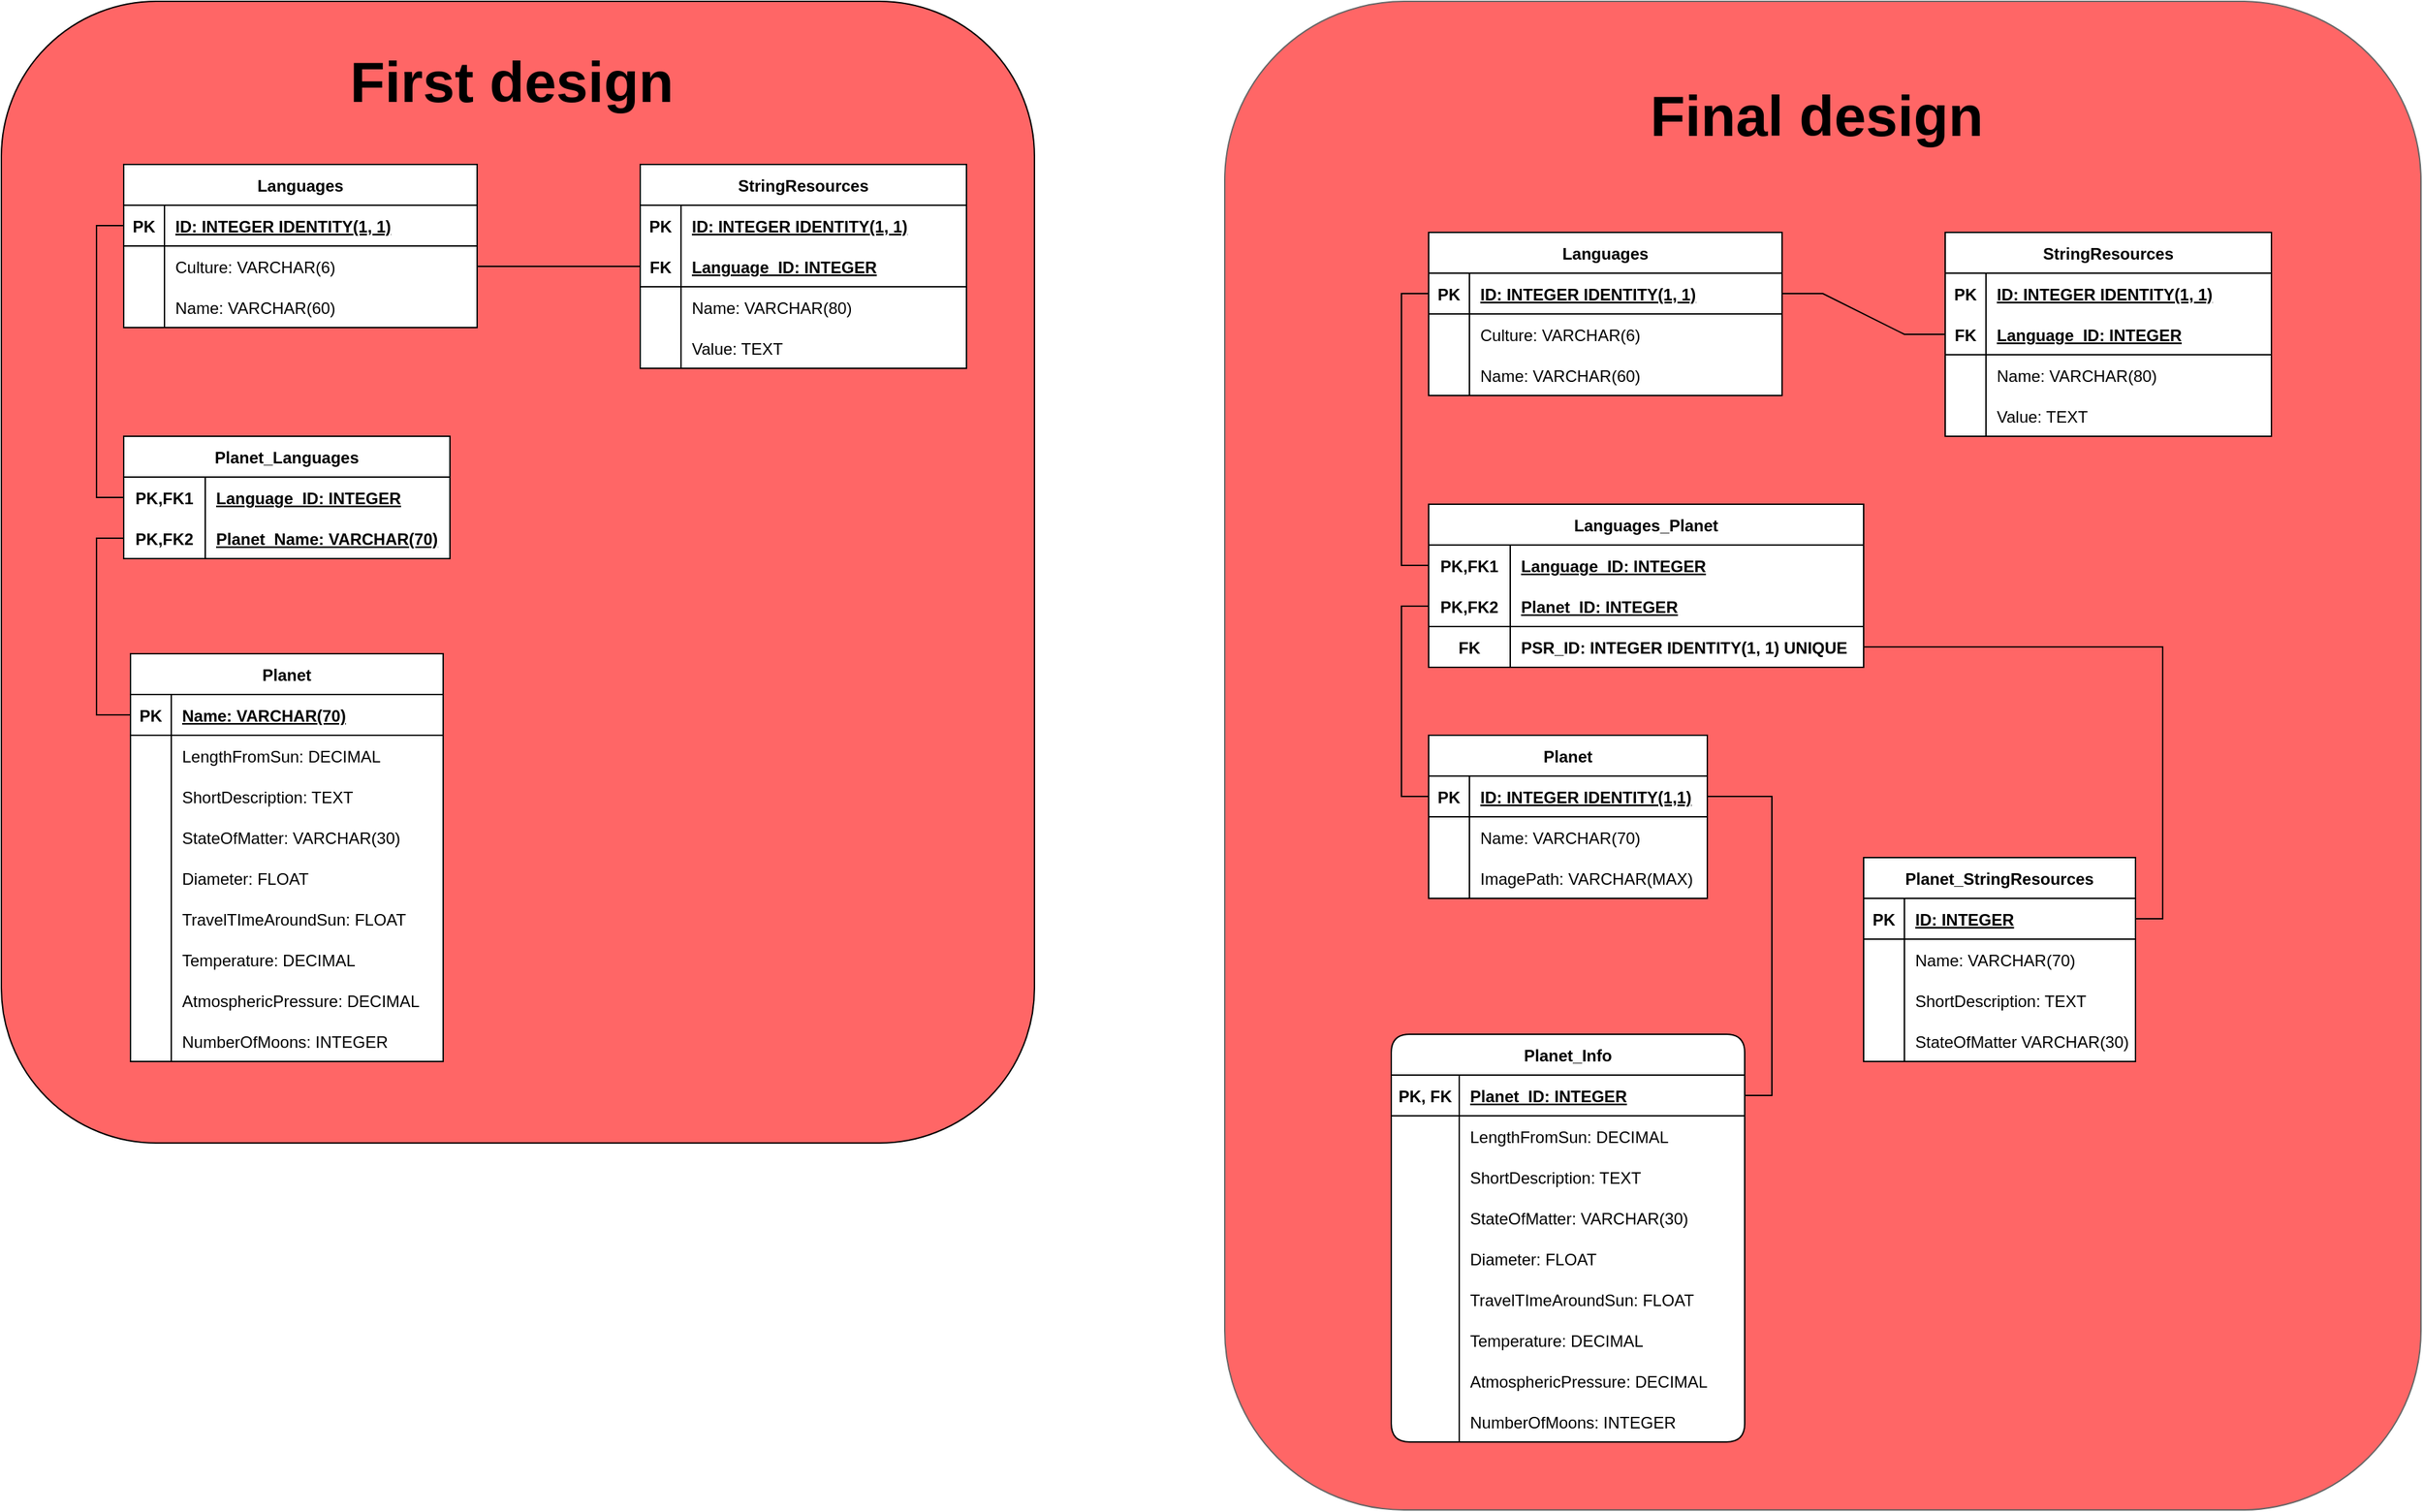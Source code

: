 <mxfile version="16.5.1" type="device"><diagram id="R2lEEEUBdFMjLlhIrx00" name="Page-1"><mxGraphModel dx="1728" dy="1067" grid="1" gridSize="10" guides="1" tooltips="1" connect="1" arrows="1" fold="1" page="1" pageScale="1" pageWidth="850" pageHeight="1100" math="0" shadow="0" extFonts="Permanent Marker^https://fonts.googleapis.com/css?family=Permanent+Marker"><root><mxCell id="0"/><mxCell id="1" parent="0"/><mxCell id="dlV7XBlrcT_JD5lGslv5-3" value="" style="rounded=1;whiteSpace=wrap;html=1;shadow=0;sketch=0;fontSize=42;fillColor=#FF6666;gradientColor=none;" vertex="1" parent="1"><mxGeometry x="170" y="40" width="760" height="840" as="geometry"/></mxCell><mxCell id="n7tSkeJdSd4Lqxj-kO0n-1" value="Languages" style="shape=table;startSize=30;container=1;collapsible=1;childLayout=tableLayout;fixedRows=1;rowLines=0;fontStyle=1;align=center;resizeLast=1;swimlaneFillColor=#FFFFFF;" parent="1" vertex="1"><mxGeometry x="260" y="160" width="260" height="120" as="geometry"/></mxCell><mxCell id="n7tSkeJdSd4Lqxj-kO0n-2" value="" style="shape=tableRow;horizontal=0;startSize=0;swimlaneHead=0;swimlaneBody=0;fillColor=none;collapsible=0;dropTarget=0;points=[[0,0.5],[1,0.5]];portConstraint=eastwest;top=0;left=0;right=0;bottom=1;" parent="n7tSkeJdSd4Lqxj-kO0n-1" vertex="1"><mxGeometry y="30" width="260" height="30" as="geometry"/></mxCell><mxCell id="n7tSkeJdSd4Lqxj-kO0n-3" value="PK" style="shape=partialRectangle;connectable=0;fillColor=none;top=0;left=0;bottom=0;right=0;fontStyle=1;overflow=hidden;" parent="n7tSkeJdSd4Lqxj-kO0n-2" vertex="1"><mxGeometry width="30" height="30" as="geometry"><mxRectangle width="30" height="30" as="alternateBounds"/></mxGeometry></mxCell><mxCell id="n7tSkeJdSd4Lqxj-kO0n-4" value="ID: INTEGER IDENTITY(1, 1)" style="shape=partialRectangle;connectable=0;fillColor=none;top=0;left=0;bottom=0;right=0;align=left;spacingLeft=6;fontStyle=5;overflow=hidden;" parent="n7tSkeJdSd4Lqxj-kO0n-2" vertex="1"><mxGeometry x="30" width="230" height="30" as="geometry"><mxRectangle width="230" height="30" as="alternateBounds"/></mxGeometry></mxCell><mxCell id="n7tSkeJdSd4Lqxj-kO0n-5" value="" style="shape=tableRow;horizontal=0;startSize=0;swimlaneHead=0;swimlaneBody=0;fillColor=none;collapsible=0;dropTarget=0;points=[[0,0.5],[1,0.5]];portConstraint=eastwest;top=0;left=0;right=0;bottom=0;" parent="n7tSkeJdSd4Lqxj-kO0n-1" vertex="1"><mxGeometry y="60" width="260" height="30" as="geometry"/></mxCell><mxCell id="n7tSkeJdSd4Lqxj-kO0n-6" value="" style="shape=partialRectangle;connectable=0;fillColor=none;top=0;left=0;bottom=0;right=0;editable=1;overflow=hidden;" parent="n7tSkeJdSd4Lqxj-kO0n-5" vertex="1"><mxGeometry width="30" height="30" as="geometry"><mxRectangle width="30" height="30" as="alternateBounds"/></mxGeometry></mxCell><mxCell id="n7tSkeJdSd4Lqxj-kO0n-7" value="Culture: VARCHAR(6)" style="shape=partialRectangle;connectable=0;fillColor=none;top=0;left=0;bottom=0;right=0;align=left;spacingLeft=6;overflow=hidden;" parent="n7tSkeJdSd4Lqxj-kO0n-5" vertex="1"><mxGeometry x="30" width="230" height="30" as="geometry"><mxRectangle width="230" height="30" as="alternateBounds"/></mxGeometry></mxCell><mxCell id="n7tSkeJdSd4Lqxj-kO0n-8" value="" style="shape=tableRow;horizontal=0;startSize=0;swimlaneHead=0;swimlaneBody=0;fillColor=none;collapsible=0;dropTarget=0;points=[[0,0.5],[1,0.5]];portConstraint=eastwest;top=0;left=0;right=0;bottom=0;" parent="n7tSkeJdSd4Lqxj-kO0n-1" vertex="1"><mxGeometry y="90" width="260" height="30" as="geometry"/></mxCell><mxCell id="n7tSkeJdSd4Lqxj-kO0n-9" value="" style="shape=partialRectangle;connectable=0;fillColor=none;top=0;left=0;bottom=0;right=0;editable=1;overflow=hidden;" parent="n7tSkeJdSd4Lqxj-kO0n-8" vertex="1"><mxGeometry width="30" height="30" as="geometry"><mxRectangle width="30" height="30" as="alternateBounds"/></mxGeometry></mxCell><mxCell id="n7tSkeJdSd4Lqxj-kO0n-10" value="Name: VARCHAR(60)" style="shape=partialRectangle;connectable=0;fillColor=none;top=0;left=0;bottom=0;right=0;align=left;spacingLeft=6;overflow=hidden;" parent="n7tSkeJdSd4Lqxj-kO0n-8" vertex="1"><mxGeometry x="30" width="230" height="30" as="geometry"><mxRectangle width="230" height="30" as="alternateBounds"/></mxGeometry></mxCell><mxCell id="n7tSkeJdSd4Lqxj-kO0n-27" value="StringResources" style="shape=table;startSize=30;container=1;collapsible=1;childLayout=tableLayout;fixedRows=1;rowLines=0;fontStyle=1;align=center;resizeLast=1;swimlaneFillColor=#FFFFFF;" parent="1" vertex="1"><mxGeometry x="640" y="160" width="240" height="150" as="geometry"/></mxCell><mxCell id="n7tSkeJdSd4Lqxj-kO0n-28" value="" style="shape=tableRow;horizontal=0;startSize=0;swimlaneHead=0;swimlaneBody=0;fillColor=none;collapsible=0;dropTarget=0;points=[[0,0.5],[1,0.5]];portConstraint=eastwest;top=0;left=0;right=0;bottom=0;" parent="n7tSkeJdSd4Lqxj-kO0n-27" vertex="1"><mxGeometry y="30" width="240" height="30" as="geometry"/></mxCell><mxCell id="n7tSkeJdSd4Lqxj-kO0n-29" value="PK" style="shape=partialRectangle;connectable=0;fillColor=none;top=0;left=0;bottom=0;right=0;fontStyle=1;overflow=hidden;" parent="n7tSkeJdSd4Lqxj-kO0n-28" vertex="1"><mxGeometry width="30" height="30" as="geometry"><mxRectangle width="30" height="30" as="alternateBounds"/></mxGeometry></mxCell><mxCell id="n7tSkeJdSd4Lqxj-kO0n-30" value="ID: INTEGER IDENTITY(1, 1)" style="shape=partialRectangle;connectable=0;fillColor=none;top=0;left=0;bottom=0;right=0;align=left;spacingLeft=6;fontStyle=5;overflow=hidden;" parent="n7tSkeJdSd4Lqxj-kO0n-28" vertex="1"><mxGeometry x="30" width="210" height="30" as="geometry"><mxRectangle width="210" height="30" as="alternateBounds"/></mxGeometry></mxCell><mxCell id="n7tSkeJdSd4Lqxj-kO0n-31" value="" style="shape=tableRow;horizontal=0;startSize=0;swimlaneHead=0;swimlaneBody=0;fillColor=none;collapsible=0;dropTarget=0;points=[[0,0.5],[1,0.5]];portConstraint=eastwest;top=0;left=0;right=0;bottom=1;" parent="n7tSkeJdSd4Lqxj-kO0n-27" vertex="1"><mxGeometry y="60" width="240" height="30" as="geometry"/></mxCell><mxCell id="n7tSkeJdSd4Lqxj-kO0n-32" value="FK" style="shape=partialRectangle;connectable=0;fillColor=none;top=0;left=0;bottom=0;right=0;fontStyle=1;overflow=hidden;" parent="n7tSkeJdSd4Lqxj-kO0n-31" vertex="1"><mxGeometry width="30" height="30" as="geometry"><mxRectangle width="30" height="30" as="alternateBounds"/></mxGeometry></mxCell><mxCell id="n7tSkeJdSd4Lqxj-kO0n-33" value="Language_ID: INTEGER" style="shape=partialRectangle;connectable=0;fillColor=none;top=0;left=0;bottom=0;right=0;align=left;spacingLeft=6;fontStyle=5;overflow=hidden;" parent="n7tSkeJdSd4Lqxj-kO0n-31" vertex="1"><mxGeometry x="30" width="210" height="30" as="geometry"><mxRectangle width="210" height="30" as="alternateBounds"/></mxGeometry></mxCell><mxCell id="n7tSkeJdSd4Lqxj-kO0n-34" value="" style="shape=tableRow;horizontal=0;startSize=0;swimlaneHead=0;swimlaneBody=0;fillColor=none;collapsible=0;dropTarget=0;points=[[0,0.5],[1,0.5]];portConstraint=eastwest;top=0;left=0;right=0;bottom=0;" parent="n7tSkeJdSd4Lqxj-kO0n-27" vertex="1"><mxGeometry y="90" width="240" height="30" as="geometry"/></mxCell><mxCell id="n7tSkeJdSd4Lqxj-kO0n-35" value="" style="shape=partialRectangle;connectable=0;fillColor=none;top=0;left=0;bottom=0;right=0;editable=1;overflow=hidden;" parent="n7tSkeJdSd4Lqxj-kO0n-34" vertex="1"><mxGeometry width="30" height="30" as="geometry"><mxRectangle width="30" height="30" as="alternateBounds"/></mxGeometry></mxCell><mxCell id="n7tSkeJdSd4Lqxj-kO0n-36" value="Name: VARCHAR(80)" style="shape=partialRectangle;connectable=0;fillColor=none;top=0;left=0;bottom=0;right=0;align=left;spacingLeft=6;overflow=hidden;" parent="n7tSkeJdSd4Lqxj-kO0n-34" vertex="1"><mxGeometry x="30" width="210" height="30" as="geometry"><mxRectangle width="210" height="30" as="alternateBounds"/></mxGeometry></mxCell><mxCell id="n7tSkeJdSd4Lqxj-kO0n-37" value="" style="shape=tableRow;horizontal=0;startSize=0;swimlaneHead=0;swimlaneBody=0;fillColor=none;collapsible=0;dropTarget=0;points=[[0,0.5],[1,0.5]];portConstraint=eastwest;top=0;left=0;right=0;bottom=0;" parent="n7tSkeJdSd4Lqxj-kO0n-27" vertex="1"><mxGeometry y="120" width="240" height="30" as="geometry"/></mxCell><mxCell id="n7tSkeJdSd4Lqxj-kO0n-38" value="" style="shape=partialRectangle;connectable=0;fillColor=none;top=0;left=0;bottom=0;right=0;editable=1;overflow=hidden;" parent="n7tSkeJdSd4Lqxj-kO0n-37" vertex="1"><mxGeometry width="30" height="30" as="geometry"><mxRectangle width="30" height="30" as="alternateBounds"/></mxGeometry></mxCell><mxCell id="n7tSkeJdSd4Lqxj-kO0n-39" value="Value: TEXT" style="shape=partialRectangle;connectable=0;fillColor=none;top=0;left=0;bottom=0;right=0;align=left;spacingLeft=6;overflow=hidden;" parent="n7tSkeJdSd4Lqxj-kO0n-37" vertex="1"><mxGeometry x="30" width="210" height="30" as="geometry"><mxRectangle width="210" height="30" as="alternateBounds"/></mxGeometry></mxCell><mxCell id="n7tSkeJdSd4Lqxj-kO0n-40" value="" style="edgeStyle=entityRelationEdgeStyle;fontSize=12;html=1;endArrow=none;rounded=0;entryX=0;entryY=0.5;entryDx=0;entryDy=0;exitX=1;exitY=0.5;exitDx=0;exitDy=0;endFill=0;" parent="1" source="n7tSkeJdSd4Lqxj-kO0n-5" target="n7tSkeJdSd4Lqxj-kO0n-31" edge="1"><mxGeometry width="100" height="100" relative="1" as="geometry"><mxPoint x="300" y="440" as="sourcePoint"/><mxPoint x="400" y="340" as="targetPoint"/></mxGeometry></mxCell><mxCell id="E_wpOLaBPW97wljj8hit-1" value="Planet" style="shape=table;startSize=30;container=1;collapsible=1;childLayout=tableLayout;fixedRows=1;rowLines=0;fontStyle=1;align=center;resizeLast=1;swimlaneFillColor=#FFFFFF;" parent="1" vertex="1"><mxGeometry x="265" y="520" width="230" height="300" as="geometry"/></mxCell><mxCell id="E_wpOLaBPW97wljj8hit-30" value="" style="shape=tableRow;horizontal=0;startSize=0;swimlaneHead=0;swimlaneBody=0;fillColor=none;collapsible=0;dropTarget=0;points=[[0,0.5],[1,0.5]];portConstraint=eastwest;top=0;left=0;right=0;bottom=1;" parent="E_wpOLaBPW97wljj8hit-1" vertex="1"><mxGeometry y="30" width="230" height="30" as="geometry"/></mxCell><mxCell id="E_wpOLaBPW97wljj8hit-31" value="PK" style="shape=partialRectangle;connectable=0;fillColor=none;top=0;left=0;bottom=0;right=0;fontStyle=1;overflow=hidden;" parent="E_wpOLaBPW97wljj8hit-30" vertex="1"><mxGeometry width="30" height="30" as="geometry"><mxRectangle width="30" height="30" as="alternateBounds"/></mxGeometry></mxCell><mxCell id="E_wpOLaBPW97wljj8hit-32" value="Name: VARCHAR(70)" style="shape=partialRectangle;connectable=0;fillColor=none;top=0;left=0;bottom=0;right=0;align=left;spacingLeft=6;fontStyle=5;overflow=hidden;" parent="E_wpOLaBPW97wljj8hit-30" vertex="1"><mxGeometry x="30" width="200" height="30" as="geometry"><mxRectangle width="200" height="30" as="alternateBounds"/></mxGeometry></mxCell><mxCell id="E_wpOLaBPW97wljj8hit-5" value="" style="shape=tableRow;horizontal=0;startSize=0;swimlaneHead=0;swimlaneBody=0;fillColor=none;collapsible=0;dropTarget=0;points=[[0,0.5],[1,0.5]];portConstraint=eastwest;top=0;left=0;right=0;bottom=0;" parent="E_wpOLaBPW97wljj8hit-1" vertex="1"><mxGeometry y="60" width="230" height="30" as="geometry"/></mxCell><mxCell id="E_wpOLaBPW97wljj8hit-6" value="" style="shape=partialRectangle;connectable=0;fillColor=none;top=0;left=0;bottom=0;right=0;editable=1;overflow=hidden;" parent="E_wpOLaBPW97wljj8hit-5" vertex="1"><mxGeometry width="30" height="30" as="geometry"><mxRectangle width="30" height="30" as="alternateBounds"/></mxGeometry></mxCell><mxCell id="E_wpOLaBPW97wljj8hit-7" value="LengthFromSun: DECIMAL" style="shape=partialRectangle;connectable=0;fillColor=none;top=0;left=0;bottom=0;right=0;align=left;spacingLeft=6;overflow=hidden;" parent="E_wpOLaBPW97wljj8hit-5" vertex="1"><mxGeometry x="30" width="200" height="30" as="geometry"><mxRectangle width="200" height="30" as="alternateBounds"/></mxGeometry></mxCell><mxCell id="E_wpOLaBPW97wljj8hit-8" value="" style="shape=tableRow;horizontal=0;startSize=0;swimlaneHead=0;swimlaneBody=0;fillColor=none;collapsible=0;dropTarget=0;points=[[0,0.5],[1,0.5]];portConstraint=eastwest;top=0;left=0;right=0;bottom=0;" parent="E_wpOLaBPW97wljj8hit-1" vertex="1"><mxGeometry y="90" width="230" height="30" as="geometry"/></mxCell><mxCell id="E_wpOLaBPW97wljj8hit-9" value="" style="shape=partialRectangle;connectable=0;fillColor=none;top=0;left=0;bottom=0;right=0;editable=1;overflow=hidden;" parent="E_wpOLaBPW97wljj8hit-8" vertex="1"><mxGeometry width="30" height="30" as="geometry"><mxRectangle width="30" height="30" as="alternateBounds"/></mxGeometry></mxCell><mxCell id="E_wpOLaBPW97wljj8hit-10" value="ShortDescription: TEXT" style="shape=partialRectangle;connectable=0;fillColor=none;top=0;left=0;bottom=0;right=0;align=left;spacingLeft=6;overflow=hidden;" parent="E_wpOLaBPW97wljj8hit-8" vertex="1"><mxGeometry x="30" width="200" height="30" as="geometry"><mxRectangle width="200" height="30" as="alternateBounds"/></mxGeometry></mxCell><mxCell id="E_wpOLaBPW97wljj8hit-11" value="" style="shape=tableRow;horizontal=0;startSize=0;swimlaneHead=0;swimlaneBody=0;fillColor=none;collapsible=0;dropTarget=0;points=[[0,0.5],[1,0.5]];portConstraint=eastwest;top=0;left=0;right=0;bottom=0;" parent="E_wpOLaBPW97wljj8hit-1" vertex="1"><mxGeometry y="120" width="230" height="30" as="geometry"/></mxCell><mxCell id="E_wpOLaBPW97wljj8hit-12" value="" style="shape=partialRectangle;connectable=0;fillColor=none;top=0;left=0;bottom=0;right=0;editable=1;overflow=hidden;" parent="E_wpOLaBPW97wljj8hit-11" vertex="1"><mxGeometry width="30" height="30" as="geometry"><mxRectangle width="30" height="30" as="alternateBounds"/></mxGeometry></mxCell><mxCell id="E_wpOLaBPW97wljj8hit-13" value="StateOfMatter: VARCHAR(30)" style="shape=partialRectangle;connectable=0;fillColor=none;top=0;left=0;bottom=0;right=0;align=left;spacingLeft=6;overflow=hidden;" parent="E_wpOLaBPW97wljj8hit-11" vertex="1"><mxGeometry x="30" width="200" height="30" as="geometry"><mxRectangle width="200" height="30" as="alternateBounds"/></mxGeometry></mxCell><mxCell id="E_wpOLaBPW97wljj8hit-79" value="" style="shape=tableRow;horizontal=0;startSize=0;swimlaneHead=0;swimlaneBody=0;fillColor=none;collapsible=0;dropTarget=0;points=[[0,0.5],[1,0.5]];portConstraint=eastwest;top=0;left=0;right=0;bottom=0;" parent="E_wpOLaBPW97wljj8hit-1" vertex="1"><mxGeometry y="150" width="230" height="30" as="geometry"/></mxCell><mxCell id="E_wpOLaBPW97wljj8hit-80" value="" style="shape=partialRectangle;connectable=0;fillColor=none;top=0;left=0;bottom=0;right=0;editable=1;overflow=hidden;" parent="E_wpOLaBPW97wljj8hit-79" vertex="1"><mxGeometry width="30" height="30" as="geometry"><mxRectangle width="30" height="30" as="alternateBounds"/></mxGeometry></mxCell><mxCell id="E_wpOLaBPW97wljj8hit-81" value="Diameter: FLOAT" style="shape=partialRectangle;connectable=0;fillColor=none;top=0;left=0;bottom=0;right=0;align=left;spacingLeft=6;overflow=hidden;" parent="E_wpOLaBPW97wljj8hit-79" vertex="1"><mxGeometry x="30" width="200" height="30" as="geometry"><mxRectangle width="200" height="30" as="alternateBounds"/></mxGeometry></mxCell><mxCell id="E_wpOLaBPW97wljj8hit-82" value="" style="shape=tableRow;horizontal=0;startSize=0;swimlaneHead=0;swimlaneBody=0;fillColor=none;collapsible=0;dropTarget=0;points=[[0,0.5],[1,0.5]];portConstraint=eastwest;top=0;left=0;right=0;bottom=0;" parent="E_wpOLaBPW97wljj8hit-1" vertex="1"><mxGeometry y="180" width="230" height="30" as="geometry"/></mxCell><mxCell id="E_wpOLaBPW97wljj8hit-83" value="" style="shape=partialRectangle;connectable=0;fillColor=none;top=0;left=0;bottom=0;right=0;editable=1;overflow=hidden;" parent="E_wpOLaBPW97wljj8hit-82" vertex="1"><mxGeometry width="30" height="30" as="geometry"><mxRectangle width="30" height="30" as="alternateBounds"/></mxGeometry></mxCell><mxCell id="E_wpOLaBPW97wljj8hit-84" value="TravelTImeAroundSun: FLOAT" style="shape=partialRectangle;connectable=0;fillColor=none;top=0;left=0;bottom=0;right=0;align=left;spacingLeft=6;overflow=hidden;" parent="E_wpOLaBPW97wljj8hit-82" vertex="1"><mxGeometry x="30" width="200" height="30" as="geometry"><mxRectangle width="200" height="30" as="alternateBounds"/></mxGeometry></mxCell><mxCell id="E_wpOLaBPW97wljj8hit-85" value="" style="shape=tableRow;horizontal=0;startSize=0;swimlaneHead=0;swimlaneBody=0;fillColor=none;collapsible=0;dropTarget=0;points=[[0,0.5],[1,0.5]];portConstraint=eastwest;top=0;left=0;right=0;bottom=0;" parent="E_wpOLaBPW97wljj8hit-1" vertex="1"><mxGeometry y="210" width="230" height="30" as="geometry"/></mxCell><mxCell id="E_wpOLaBPW97wljj8hit-86" value="" style="shape=partialRectangle;connectable=0;fillColor=none;top=0;left=0;bottom=0;right=0;editable=1;overflow=hidden;" parent="E_wpOLaBPW97wljj8hit-85" vertex="1"><mxGeometry width="30" height="30" as="geometry"><mxRectangle width="30" height="30" as="alternateBounds"/></mxGeometry></mxCell><mxCell id="E_wpOLaBPW97wljj8hit-87" value="Temperature: DECIMAL" style="shape=partialRectangle;connectable=0;fillColor=none;top=0;left=0;bottom=0;right=0;align=left;spacingLeft=6;overflow=hidden;" parent="E_wpOLaBPW97wljj8hit-85" vertex="1"><mxGeometry x="30" width="200" height="30" as="geometry"><mxRectangle width="200" height="30" as="alternateBounds"/></mxGeometry></mxCell><mxCell id="E_wpOLaBPW97wljj8hit-88" value="" style="shape=tableRow;horizontal=0;startSize=0;swimlaneHead=0;swimlaneBody=0;fillColor=none;collapsible=0;dropTarget=0;points=[[0,0.5],[1,0.5]];portConstraint=eastwest;top=0;left=0;right=0;bottom=0;" parent="E_wpOLaBPW97wljj8hit-1" vertex="1"><mxGeometry y="240" width="230" height="30" as="geometry"/></mxCell><mxCell id="E_wpOLaBPW97wljj8hit-89" value="" style="shape=partialRectangle;connectable=0;fillColor=none;top=0;left=0;bottom=0;right=0;editable=1;overflow=hidden;" parent="E_wpOLaBPW97wljj8hit-88" vertex="1"><mxGeometry width="30" height="30" as="geometry"><mxRectangle width="30" height="30" as="alternateBounds"/></mxGeometry></mxCell><mxCell id="E_wpOLaBPW97wljj8hit-90" value="AtmosphericPressure: DECIMAL" style="shape=partialRectangle;connectable=0;fillColor=none;top=0;left=0;bottom=0;right=0;align=left;spacingLeft=6;overflow=hidden;" parent="E_wpOLaBPW97wljj8hit-88" vertex="1"><mxGeometry x="30" width="200" height="30" as="geometry"><mxRectangle width="200" height="30" as="alternateBounds"/></mxGeometry></mxCell><mxCell id="E_wpOLaBPW97wljj8hit-91" value="" style="shape=tableRow;horizontal=0;startSize=0;swimlaneHead=0;swimlaneBody=0;fillColor=none;collapsible=0;dropTarget=0;points=[[0,0.5],[1,0.5]];portConstraint=eastwest;top=0;left=0;right=0;bottom=0;" parent="E_wpOLaBPW97wljj8hit-1" vertex="1"><mxGeometry y="270" width="230" height="30" as="geometry"/></mxCell><mxCell id="E_wpOLaBPW97wljj8hit-92" value="" style="shape=partialRectangle;connectable=0;fillColor=none;top=0;left=0;bottom=0;right=0;editable=1;overflow=hidden;" parent="E_wpOLaBPW97wljj8hit-91" vertex="1"><mxGeometry width="30" height="30" as="geometry"><mxRectangle width="30" height="30" as="alternateBounds"/></mxGeometry></mxCell><mxCell id="E_wpOLaBPW97wljj8hit-93" value="NumberOfMoons: INTEGER" style="shape=partialRectangle;connectable=0;fillColor=none;top=0;left=0;bottom=0;right=0;align=left;spacingLeft=6;overflow=hidden;" parent="E_wpOLaBPW97wljj8hit-91" vertex="1"><mxGeometry x="30" width="200" height="30" as="geometry"><mxRectangle width="200" height="30" as="alternateBounds"/></mxGeometry></mxCell><mxCell id="408mkicwGqCjSvLNdBbA-2" value="Planet_Languages" style="shape=table;startSize=30;container=1;collapsible=1;childLayout=tableLayout;fixedRows=1;rowLines=0;fontStyle=1;align=center;resizeLast=1;swimlaneFillColor=#FFFFFF;" parent="1" vertex="1"><mxGeometry x="260" y="360" width="240" height="90" as="geometry"/></mxCell><mxCell id="408mkicwGqCjSvLNdBbA-3" value="" style="shape=tableRow;horizontal=0;startSize=0;swimlaneHead=0;swimlaneBody=0;fillColor=none;collapsible=0;dropTarget=0;points=[[0,0.5],[1,0.5]];portConstraint=eastwest;top=0;left=0;right=0;bottom=0;" parent="408mkicwGqCjSvLNdBbA-2" vertex="1"><mxGeometry y="30" width="240" height="30" as="geometry"/></mxCell><mxCell id="408mkicwGqCjSvLNdBbA-4" value="PK,FK1" style="shape=partialRectangle;connectable=0;fillColor=none;top=0;left=0;bottom=0;right=0;fontStyle=1;overflow=hidden;" parent="408mkicwGqCjSvLNdBbA-3" vertex="1"><mxGeometry width="60" height="30" as="geometry"><mxRectangle width="60" height="30" as="alternateBounds"/></mxGeometry></mxCell><mxCell id="408mkicwGqCjSvLNdBbA-5" value="Language_ID: INTEGER" style="shape=partialRectangle;connectable=0;fillColor=none;top=0;left=0;bottom=0;right=0;align=left;spacingLeft=6;fontStyle=5;overflow=hidden;" parent="408mkicwGqCjSvLNdBbA-3" vertex="1"><mxGeometry x="60" width="180" height="30" as="geometry"><mxRectangle width="180" height="30" as="alternateBounds"/></mxGeometry></mxCell><mxCell id="408mkicwGqCjSvLNdBbA-6" value="" style="shape=tableRow;horizontal=0;startSize=0;swimlaneHead=0;swimlaneBody=0;fillColor=none;collapsible=0;dropTarget=0;points=[[0,0.5],[1,0.5]];portConstraint=eastwest;top=0;left=0;right=0;bottom=1;" parent="408mkicwGqCjSvLNdBbA-2" vertex="1"><mxGeometry y="60" width="240" height="30" as="geometry"/></mxCell><mxCell id="408mkicwGqCjSvLNdBbA-7" value="PK,FK2" style="shape=partialRectangle;connectable=0;fillColor=none;top=0;left=0;bottom=0;right=0;fontStyle=1;overflow=hidden;" parent="408mkicwGqCjSvLNdBbA-6" vertex="1"><mxGeometry width="60" height="30" as="geometry"><mxRectangle width="60" height="30" as="alternateBounds"/></mxGeometry></mxCell><mxCell id="408mkicwGqCjSvLNdBbA-8" value="Planet_Name: VARCHAR(70)" style="shape=partialRectangle;connectable=0;fillColor=none;top=0;left=0;bottom=0;right=0;align=left;spacingLeft=6;fontStyle=5;overflow=hidden;" parent="408mkicwGqCjSvLNdBbA-6" vertex="1"><mxGeometry x="60" width="180" height="30" as="geometry"><mxRectangle width="180" height="30" as="alternateBounds"/></mxGeometry></mxCell><mxCell id="408mkicwGqCjSvLNdBbA-16" style="edgeStyle=orthogonalEdgeStyle;rounded=0;orthogonalLoop=1;jettySize=auto;html=1;exitX=0;exitY=0.5;exitDx=0;exitDy=0;entryX=0;entryY=0.5;entryDx=0;entryDy=0;endArrow=none;endFill=0;" parent="1" source="408mkicwGqCjSvLNdBbA-6" target="E_wpOLaBPW97wljj8hit-30" edge="1"><mxGeometry relative="1" as="geometry"/></mxCell><mxCell id="dlV7XBlrcT_JD5lGslv5-1" value="" style="rounded=1;whiteSpace=wrap;html=1;fillColor=#FF6666;strokeColor=#666666;fontColor=#333333;" vertex="1" parent="1"><mxGeometry x="1070" y="40" width="880" height="1110" as="geometry"/></mxCell><mxCell id="-4iNzGtq_HMGJ_WmVoSq-169" style="edgeStyle=orthogonalEdgeStyle;rounded=0;orthogonalLoop=1;jettySize=auto;html=1;entryX=0;entryY=0.5;entryDx=0;entryDy=0;startArrow=none;startFill=0;endArrow=none;endFill=0;exitX=0;exitY=0.5;exitDx=0;exitDy=0;" parent="1" source="408mkicwGqCjSvLNdBbA-3" target="n7tSkeJdSd4Lqxj-kO0n-2" edge="1"><mxGeometry relative="1" as="geometry"><mxPoint x="110" y="530" as="sourcePoint"/></mxGeometry></mxCell><mxCell id="AmoqISae7vkFk77x4zQW-49" value="Planet_Info" style="shape=table;startSize=30;container=1;collapsible=1;childLayout=tableLayout;fixedRows=1;rowLines=0;fontStyle=1;align=center;resizeLast=1;rounded=1;shadow=0;sketch=0;gradientColor=none;swimlaneFillColor=#FFFFFF;" parent="1" vertex="1"><mxGeometry x="1192.5" y="800" width="260" height="300" as="geometry"/></mxCell><mxCell id="AmoqISae7vkFk77x4zQW-50" value="" style="shape=tableRow;horizontal=0;startSize=0;swimlaneHead=0;swimlaneBody=0;fillColor=none;collapsible=0;dropTarget=0;points=[[0,0.5],[1,0.5]];portConstraint=eastwest;top=0;left=0;right=0;bottom=1;" parent="AmoqISae7vkFk77x4zQW-49" vertex="1"><mxGeometry y="30" width="260" height="30" as="geometry"/></mxCell><mxCell id="AmoqISae7vkFk77x4zQW-51" value="PK, FK" style="shape=partialRectangle;connectable=0;fillColor=none;top=0;left=0;bottom=0;right=0;fontStyle=1;overflow=hidden;" parent="AmoqISae7vkFk77x4zQW-50" vertex="1"><mxGeometry width="50" height="30" as="geometry"><mxRectangle width="50" height="30" as="alternateBounds"/></mxGeometry></mxCell><mxCell id="AmoqISae7vkFk77x4zQW-52" value="Planet_ID: INTEGER" style="shape=partialRectangle;connectable=0;fillColor=none;top=0;left=0;bottom=0;right=0;align=left;spacingLeft=6;fontStyle=5;overflow=hidden;" parent="AmoqISae7vkFk77x4zQW-50" vertex="1"><mxGeometry x="50" width="210" height="30" as="geometry"><mxRectangle width="210" height="30" as="alternateBounds"/></mxGeometry></mxCell><mxCell id="AmoqISae7vkFk77x4zQW-53" value="" style="shape=tableRow;horizontal=0;startSize=0;swimlaneHead=0;swimlaneBody=0;fillColor=none;collapsible=0;dropTarget=0;points=[[0,0.5],[1,0.5]];portConstraint=eastwest;top=0;left=0;right=0;bottom=0;" parent="AmoqISae7vkFk77x4zQW-49" vertex="1"><mxGeometry y="60" width="260" height="30" as="geometry"/></mxCell><mxCell id="AmoqISae7vkFk77x4zQW-54" value="" style="shape=partialRectangle;connectable=0;fillColor=none;top=0;left=0;bottom=0;right=0;editable=1;overflow=hidden;" parent="AmoqISae7vkFk77x4zQW-53" vertex="1"><mxGeometry width="50" height="30" as="geometry"><mxRectangle width="50" height="30" as="alternateBounds"/></mxGeometry></mxCell><mxCell id="AmoqISae7vkFk77x4zQW-55" value="LengthFromSun: DECIMAL" style="shape=partialRectangle;connectable=0;fillColor=none;top=0;left=0;bottom=0;right=0;align=left;spacingLeft=6;overflow=hidden;" parent="AmoqISae7vkFk77x4zQW-53" vertex="1"><mxGeometry x="50" width="210" height="30" as="geometry"><mxRectangle width="210" height="30" as="alternateBounds"/></mxGeometry></mxCell><mxCell id="AmoqISae7vkFk77x4zQW-56" value="" style="shape=tableRow;horizontal=0;startSize=0;swimlaneHead=0;swimlaneBody=0;fillColor=none;collapsible=0;dropTarget=0;points=[[0,0.5],[1,0.5]];portConstraint=eastwest;top=0;left=0;right=0;bottom=0;" parent="AmoqISae7vkFk77x4zQW-49" vertex="1"><mxGeometry y="90" width="260" height="30" as="geometry"/></mxCell><mxCell id="AmoqISae7vkFk77x4zQW-57" value="" style="shape=partialRectangle;connectable=0;fillColor=none;top=0;left=0;bottom=0;right=0;editable=1;overflow=hidden;" parent="AmoqISae7vkFk77x4zQW-56" vertex="1"><mxGeometry width="50" height="30" as="geometry"><mxRectangle width="50" height="30" as="alternateBounds"/></mxGeometry></mxCell><mxCell id="AmoqISae7vkFk77x4zQW-58" value="ShortDescription: TEXT" style="shape=partialRectangle;connectable=0;fillColor=none;top=0;left=0;bottom=0;right=0;align=left;spacingLeft=6;overflow=hidden;" parent="AmoqISae7vkFk77x4zQW-56" vertex="1"><mxGeometry x="50" width="210" height="30" as="geometry"><mxRectangle width="210" height="30" as="alternateBounds"/></mxGeometry></mxCell><mxCell id="AmoqISae7vkFk77x4zQW-59" value="" style="shape=tableRow;horizontal=0;startSize=0;swimlaneHead=0;swimlaneBody=0;fillColor=none;collapsible=0;dropTarget=0;points=[[0,0.5],[1,0.5]];portConstraint=eastwest;top=0;left=0;right=0;bottom=0;" parent="AmoqISae7vkFk77x4zQW-49" vertex="1"><mxGeometry y="120" width="260" height="30" as="geometry"/></mxCell><mxCell id="AmoqISae7vkFk77x4zQW-60" value="" style="shape=partialRectangle;connectable=0;fillColor=none;top=0;left=0;bottom=0;right=0;editable=1;overflow=hidden;" parent="AmoqISae7vkFk77x4zQW-59" vertex="1"><mxGeometry width="50" height="30" as="geometry"><mxRectangle width="50" height="30" as="alternateBounds"/></mxGeometry></mxCell><mxCell id="AmoqISae7vkFk77x4zQW-61" value="StateOfMatter: VARCHAR(30)" style="shape=partialRectangle;connectable=0;fillColor=none;top=0;left=0;bottom=0;right=0;align=left;spacingLeft=6;overflow=hidden;" parent="AmoqISae7vkFk77x4zQW-59" vertex="1"><mxGeometry x="50" width="210" height="30" as="geometry"><mxRectangle width="210" height="30" as="alternateBounds"/></mxGeometry></mxCell><mxCell id="AmoqISae7vkFk77x4zQW-62" value="" style="shape=tableRow;horizontal=0;startSize=0;swimlaneHead=0;swimlaneBody=0;fillColor=none;collapsible=0;dropTarget=0;points=[[0,0.5],[1,0.5]];portConstraint=eastwest;top=0;left=0;right=0;bottom=0;" parent="AmoqISae7vkFk77x4zQW-49" vertex="1"><mxGeometry y="150" width="260" height="30" as="geometry"/></mxCell><mxCell id="AmoqISae7vkFk77x4zQW-63" value="" style="shape=partialRectangle;connectable=0;fillColor=none;top=0;left=0;bottom=0;right=0;editable=1;overflow=hidden;" parent="AmoqISae7vkFk77x4zQW-62" vertex="1"><mxGeometry width="50" height="30" as="geometry"><mxRectangle width="50" height="30" as="alternateBounds"/></mxGeometry></mxCell><mxCell id="AmoqISae7vkFk77x4zQW-64" value="Diameter: FLOAT" style="shape=partialRectangle;connectable=0;fillColor=none;top=0;left=0;bottom=0;right=0;align=left;spacingLeft=6;overflow=hidden;" parent="AmoqISae7vkFk77x4zQW-62" vertex="1"><mxGeometry x="50" width="210" height="30" as="geometry"><mxRectangle width="210" height="30" as="alternateBounds"/></mxGeometry></mxCell><mxCell id="AmoqISae7vkFk77x4zQW-65" value="" style="shape=tableRow;horizontal=0;startSize=0;swimlaneHead=0;swimlaneBody=0;fillColor=none;collapsible=0;dropTarget=0;points=[[0,0.5],[1,0.5]];portConstraint=eastwest;top=0;left=0;right=0;bottom=0;" parent="AmoqISae7vkFk77x4zQW-49" vertex="1"><mxGeometry y="180" width="260" height="30" as="geometry"/></mxCell><mxCell id="AmoqISae7vkFk77x4zQW-66" value="" style="shape=partialRectangle;connectable=0;fillColor=none;top=0;left=0;bottom=0;right=0;editable=1;overflow=hidden;" parent="AmoqISae7vkFk77x4zQW-65" vertex="1"><mxGeometry width="50" height="30" as="geometry"><mxRectangle width="50" height="30" as="alternateBounds"/></mxGeometry></mxCell><mxCell id="AmoqISae7vkFk77x4zQW-67" value="TravelTImeAroundSun: FLOAT" style="shape=partialRectangle;connectable=0;fillColor=none;top=0;left=0;bottom=0;right=0;align=left;spacingLeft=6;overflow=hidden;" parent="AmoqISae7vkFk77x4zQW-65" vertex="1"><mxGeometry x="50" width="210" height="30" as="geometry"><mxRectangle width="210" height="30" as="alternateBounds"/></mxGeometry></mxCell><mxCell id="AmoqISae7vkFk77x4zQW-68" value="" style="shape=tableRow;horizontal=0;startSize=0;swimlaneHead=0;swimlaneBody=0;fillColor=none;collapsible=0;dropTarget=0;points=[[0,0.5],[1,0.5]];portConstraint=eastwest;top=0;left=0;right=0;bottom=0;" parent="AmoqISae7vkFk77x4zQW-49" vertex="1"><mxGeometry y="210" width="260" height="30" as="geometry"/></mxCell><mxCell id="AmoqISae7vkFk77x4zQW-69" value="" style="shape=partialRectangle;connectable=0;fillColor=none;top=0;left=0;bottom=0;right=0;editable=1;overflow=hidden;" parent="AmoqISae7vkFk77x4zQW-68" vertex="1"><mxGeometry width="50" height="30" as="geometry"><mxRectangle width="50" height="30" as="alternateBounds"/></mxGeometry></mxCell><mxCell id="AmoqISae7vkFk77x4zQW-70" value="Temperature: DECIMAL" style="shape=partialRectangle;connectable=0;fillColor=none;top=0;left=0;bottom=0;right=0;align=left;spacingLeft=6;overflow=hidden;" parent="AmoqISae7vkFk77x4zQW-68" vertex="1"><mxGeometry x="50" width="210" height="30" as="geometry"><mxRectangle width="210" height="30" as="alternateBounds"/></mxGeometry></mxCell><mxCell id="AmoqISae7vkFk77x4zQW-71" value="" style="shape=tableRow;horizontal=0;startSize=0;swimlaneHead=0;swimlaneBody=0;fillColor=none;collapsible=0;dropTarget=0;points=[[0,0.5],[1,0.5]];portConstraint=eastwest;top=0;left=0;right=0;bottom=0;" parent="AmoqISae7vkFk77x4zQW-49" vertex="1"><mxGeometry y="240" width="260" height="30" as="geometry"/></mxCell><mxCell id="AmoqISae7vkFk77x4zQW-72" value="" style="shape=partialRectangle;connectable=0;fillColor=none;top=0;left=0;bottom=0;right=0;editable=1;overflow=hidden;" parent="AmoqISae7vkFk77x4zQW-71" vertex="1"><mxGeometry width="50" height="30" as="geometry"><mxRectangle width="50" height="30" as="alternateBounds"/></mxGeometry></mxCell><mxCell id="AmoqISae7vkFk77x4zQW-73" value="AtmosphericPressure: DECIMAL" style="shape=partialRectangle;connectable=0;fillColor=none;top=0;left=0;bottom=0;right=0;align=left;spacingLeft=6;overflow=hidden;" parent="AmoqISae7vkFk77x4zQW-71" vertex="1"><mxGeometry x="50" width="210" height="30" as="geometry"><mxRectangle width="210" height="30" as="alternateBounds"/></mxGeometry></mxCell><mxCell id="AmoqISae7vkFk77x4zQW-74" value="" style="shape=tableRow;horizontal=0;startSize=0;swimlaneHead=0;swimlaneBody=0;fillColor=none;collapsible=0;dropTarget=0;points=[[0,0.5],[1,0.5]];portConstraint=eastwest;top=0;left=0;right=0;bottom=0;" parent="AmoqISae7vkFk77x4zQW-49" vertex="1"><mxGeometry y="270" width="260" height="30" as="geometry"/></mxCell><mxCell id="AmoqISae7vkFk77x4zQW-75" value="" style="shape=partialRectangle;connectable=0;fillColor=none;top=0;left=0;bottom=0;right=0;editable=1;overflow=hidden;" parent="AmoqISae7vkFk77x4zQW-74" vertex="1"><mxGeometry width="50" height="30" as="geometry"><mxRectangle width="50" height="30" as="alternateBounds"/></mxGeometry></mxCell><mxCell id="AmoqISae7vkFk77x4zQW-76" value="NumberOfMoons: INTEGER" style="shape=partialRectangle;connectable=0;fillColor=none;top=0;left=0;bottom=0;right=0;align=left;spacingLeft=6;overflow=hidden;" parent="AmoqISae7vkFk77x4zQW-74" vertex="1"><mxGeometry x="50" width="210" height="30" as="geometry"><mxRectangle width="210" height="30" as="alternateBounds"/></mxGeometry></mxCell><mxCell id="AmoqISae7vkFk77x4zQW-90" value="Languages" style="shape=table;startSize=30;container=1;collapsible=1;childLayout=tableLayout;fixedRows=1;rowLines=0;fontStyle=1;align=center;resizeLast=1;swimlaneFillColor=#FFFFFF;" parent="1" vertex="1"><mxGeometry x="1220" y="210" width="260" height="120" as="geometry"/></mxCell><mxCell id="AmoqISae7vkFk77x4zQW-91" value="" style="shape=tableRow;horizontal=0;startSize=0;swimlaneHead=0;swimlaneBody=0;fillColor=none;collapsible=0;dropTarget=0;points=[[0,0.5],[1,0.5]];portConstraint=eastwest;top=0;left=0;right=0;bottom=1;" parent="AmoqISae7vkFk77x4zQW-90" vertex="1"><mxGeometry y="30" width="260" height="30" as="geometry"/></mxCell><mxCell id="AmoqISae7vkFk77x4zQW-92" value="PK" style="shape=partialRectangle;connectable=0;fillColor=none;top=0;left=0;bottom=0;right=0;fontStyle=1;overflow=hidden;" parent="AmoqISae7vkFk77x4zQW-91" vertex="1"><mxGeometry width="30" height="30" as="geometry"><mxRectangle width="30" height="30" as="alternateBounds"/></mxGeometry></mxCell><mxCell id="AmoqISae7vkFk77x4zQW-93" value="ID: INTEGER IDENTITY(1, 1)" style="shape=partialRectangle;connectable=0;fillColor=none;top=0;left=0;bottom=0;right=0;align=left;spacingLeft=6;fontStyle=5;overflow=hidden;" parent="AmoqISae7vkFk77x4zQW-91" vertex="1"><mxGeometry x="30" width="230" height="30" as="geometry"><mxRectangle width="230" height="30" as="alternateBounds"/></mxGeometry></mxCell><mxCell id="AmoqISae7vkFk77x4zQW-94" value="" style="shape=tableRow;horizontal=0;startSize=0;swimlaneHead=0;swimlaneBody=0;fillColor=none;collapsible=0;dropTarget=0;points=[[0,0.5],[1,0.5]];portConstraint=eastwest;top=0;left=0;right=0;bottom=0;" parent="AmoqISae7vkFk77x4zQW-90" vertex="1"><mxGeometry y="60" width="260" height="30" as="geometry"/></mxCell><mxCell id="AmoqISae7vkFk77x4zQW-95" value="" style="shape=partialRectangle;connectable=0;fillColor=none;top=0;left=0;bottom=0;right=0;editable=1;overflow=hidden;" parent="AmoqISae7vkFk77x4zQW-94" vertex="1"><mxGeometry width="30" height="30" as="geometry"><mxRectangle width="30" height="30" as="alternateBounds"/></mxGeometry></mxCell><mxCell id="AmoqISae7vkFk77x4zQW-96" value="Culture: VARCHAR(6)" style="shape=partialRectangle;connectable=0;fillColor=none;top=0;left=0;bottom=0;right=0;align=left;spacingLeft=6;overflow=hidden;" parent="AmoqISae7vkFk77x4zQW-94" vertex="1"><mxGeometry x="30" width="230" height="30" as="geometry"><mxRectangle width="230" height="30" as="alternateBounds"/></mxGeometry></mxCell><mxCell id="AmoqISae7vkFk77x4zQW-97" value="" style="shape=tableRow;horizontal=0;startSize=0;swimlaneHead=0;swimlaneBody=0;fillColor=none;collapsible=0;dropTarget=0;points=[[0,0.5],[1,0.5]];portConstraint=eastwest;top=0;left=0;right=0;bottom=0;" parent="AmoqISae7vkFk77x4zQW-90" vertex="1"><mxGeometry y="90" width="260" height="30" as="geometry"/></mxCell><mxCell id="AmoqISae7vkFk77x4zQW-98" value="" style="shape=partialRectangle;connectable=0;fillColor=none;top=0;left=0;bottom=0;right=0;editable=1;overflow=hidden;" parent="AmoqISae7vkFk77x4zQW-97" vertex="1"><mxGeometry width="30" height="30" as="geometry"><mxRectangle width="30" height="30" as="alternateBounds"/></mxGeometry></mxCell><mxCell id="AmoqISae7vkFk77x4zQW-99" value="Name: VARCHAR(60)" style="shape=partialRectangle;connectable=0;fillColor=none;top=0;left=0;bottom=0;right=0;align=left;spacingLeft=6;overflow=hidden;" parent="AmoqISae7vkFk77x4zQW-97" vertex="1"><mxGeometry x="30" width="230" height="30" as="geometry"><mxRectangle width="230" height="30" as="alternateBounds"/></mxGeometry></mxCell><mxCell id="AmoqISae7vkFk77x4zQW-100" value="StringResources" style="shape=table;startSize=30;container=1;collapsible=1;childLayout=tableLayout;fixedRows=1;rowLines=0;fontStyle=1;align=center;resizeLast=1;swimlaneFillColor=#FFFFFF;" parent="1" vertex="1"><mxGeometry x="1600" y="210" width="240" height="150" as="geometry"/></mxCell><mxCell id="AmoqISae7vkFk77x4zQW-101" value="" style="shape=tableRow;horizontal=0;startSize=0;swimlaneHead=0;swimlaneBody=0;fillColor=none;collapsible=0;dropTarget=0;points=[[0,0.5],[1,0.5]];portConstraint=eastwest;top=0;left=0;right=0;bottom=0;" parent="AmoqISae7vkFk77x4zQW-100" vertex="1"><mxGeometry y="30" width="240" height="30" as="geometry"/></mxCell><mxCell id="AmoqISae7vkFk77x4zQW-102" value="PK" style="shape=partialRectangle;connectable=0;fillColor=none;top=0;left=0;bottom=0;right=0;fontStyle=1;overflow=hidden;" parent="AmoqISae7vkFk77x4zQW-101" vertex="1"><mxGeometry width="30" height="30" as="geometry"><mxRectangle width="30" height="30" as="alternateBounds"/></mxGeometry></mxCell><mxCell id="AmoqISae7vkFk77x4zQW-103" value="ID: INTEGER IDENTITY(1, 1)" style="shape=partialRectangle;connectable=0;fillColor=none;top=0;left=0;bottom=0;right=0;align=left;spacingLeft=6;fontStyle=5;overflow=hidden;" parent="AmoqISae7vkFk77x4zQW-101" vertex="1"><mxGeometry x="30" width="210" height="30" as="geometry"><mxRectangle width="210" height="30" as="alternateBounds"/></mxGeometry></mxCell><mxCell id="AmoqISae7vkFk77x4zQW-104" value="" style="shape=tableRow;horizontal=0;startSize=0;swimlaneHead=0;swimlaneBody=0;fillColor=none;collapsible=0;dropTarget=0;points=[[0,0.5],[1,0.5]];portConstraint=eastwest;top=0;left=0;right=0;bottom=1;" parent="AmoqISae7vkFk77x4zQW-100" vertex="1"><mxGeometry y="60" width="240" height="30" as="geometry"/></mxCell><mxCell id="AmoqISae7vkFk77x4zQW-105" value="FK" style="shape=partialRectangle;connectable=0;fillColor=none;top=0;left=0;bottom=0;right=0;fontStyle=1;overflow=hidden;" parent="AmoqISae7vkFk77x4zQW-104" vertex="1"><mxGeometry width="30" height="30" as="geometry"><mxRectangle width="30" height="30" as="alternateBounds"/></mxGeometry></mxCell><mxCell id="AmoqISae7vkFk77x4zQW-106" value="Language_ID: INTEGER" style="shape=partialRectangle;connectable=0;fillColor=none;top=0;left=0;bottom=0;right=0;align=left;spacingLeft=6;fontStyle=5;overflow=hidden;" parent="AmoqISae7vkFk77x4zQW-104" vertex="1"><mxGeometry x="30" width="210" height="30" as="geometry"><mxRectangle width="210" height="30" as="alternateBounds"/></mxGeometry></mxCell><mxCell id="AmoqISae7vkFk77x4zQW-107" value="" style="shape=tableRow;horizontal=0;startSize=0;swimlaneHead=0;swimlaneBody=0;fillColor=none;collapsible=0;dropTarget=0;points=[[0,0.5],[1,0.5]];portConstraint=eastwest;top=0;left=0;right=0;bottom=0;" parent="AmoqISae7vkFk77x4zQW-100" vertex="1"><mxGeometry y="90" width="240" height="30" as="geometry"/></mxCell><mxCell id="AmoqISae7vkFk77x4zQW-108" value="" style="shape=partialRectangle;connectable=0;fillColor=none;top=0;left=0;bottom=0;right=0;editable=1;overflow=hidden;" parent="AmoqISae7vkFk77x4zQW-107" vertex="1"><mxGeometry width="30" height="30" as="geometry"><mxRectangle width="30" height="30" as="alternateBounds"/></mxGeometry></mxCell><mxCell id="AmoqISae7vkFk77x4zQW-109" value="Name: VARCHAR(80)" style="shape=partialRectangle;connectable=0;fillColor=none;top=0;left=0;bottom=0;right=0;align=left;spacingLeft=6;overflow=hidden;" parent="AmoqISae7vkFk77x4zQW-107" vertex="1"><mxGeometry x="30" width="210" height="30" as="geometry"><mxRectangle width="210" height="30" as="alternateBounds"/></mxGeometry></mxCell><mxCell id="AmoqISae7vkFk77x4zQW-110" value="" style="shape=tableRow;horizontal=0;startSize=0;swimlaneHead=0;swimlaneBody=0;fillColor=none;collapsible=0;dropTarget=0;points=[[0,0.5],[1,0.5]];portConstraint=eastwest;top=0;left=0;right=0;bottom=0;" parent="AmoqISae7vkFk77x4zQW-100" vertex="1"><mxGeometry y="120" width="240" height="30" as="geometry"/></mxCell><mxCell id="AmoqISae7vkFk77x4zQW-111" value="" style="shape=partialRectangle;connectable=0;fillColor=none;top=0;left=0;bottom=0;right=0;editable=1;overflow=hidden;" parent="AmoqISae7vkFk77x4zQW-110" vertex="1"><mxGeometry width="30" height="30" as="geometry"><mxRectangle width="30" height="30" as="alternateBounds"/></mxGeometry></mxCell><mxCell id="AmoqISae7vkFk77x4zQW-112" value="Value: TEXT" style="shape=partialRectangle;connectable=0;fillColor=none;top=0;left=0;bottom=0;right=0;align=left;spacingLeft=6;overflow=hidden;" parent="AmoqISae7vkFk77x4zQW-110" vertex="1"><mxGeometry x="30" width="210" height="30" as="geometry"><mxRectangle width="210" height="30" as="alternateBounds"/></mxGeometry></mxCell><mxCell id="AmoqISae7vkFk77x4zQW-113" value="" style="edgeStyle=entityRelationEdgeStyle;fontSize=12;html=1;endArrow=none;rounded=0;entryX=0;entryY=0.5;entryDx=0;entryDy=0;exitX=1;exitY=0.5;exitDx=0;exitDy=0;endFill=0;" parent="1" source="AmoqISae7vkFk77x4zQW-91" target="AmoqISae7vkFk77x4zQW-104" edge="1"><mxGeometry width="100" height="100" relative="1" as="geometry"><mxPoint x="1260" y="490" as="sourcePoint"/><mxPoint x="1360" y="390" as="targetPoint"/></mxGeometry></mxCell><mxCell id="AmoqISae7vkFk77x4zQW-115" value="Languages_Planet" style="shape=table;startSize=30;container=1;collapsible=1;childLayout=tableLayout;fixedRows=1;rowLines=0;fontStyle=1;align=center;resizeLast=1;swimlaneFillColor=#FFFFFF;" parent="1" vertex="1"><mxGeometry x="1220" y="410" width="320" height="120" as="geometry"/></mxCell><mxCell id="AmoqISae7vkFk77x4zQW-116" value="" style="shape=tableRow;horizontal=0;startSize=0;swimlaneHead=0;swimlaneBody=0;fillColor=none;collapsible=0;dropTarget=0;points=[[0,0.5],[1,0.5]];portConstraint=eastwest;top=0;left=0;right=0;bottom=0;" parent="AmoqISae7vkFk77x4zQW-115" vertex="1"><mxGeometry y="30" width="320" height="30" as="geometry"/></mxCell><mxCell id="AmoqISae7vkFk77x4zQW-117" value="PK,FK1" style="shape=partialRectangle;connectable=0;fillColor=none;top=0;left=0;bottom=0;right=0;fontStyle=1;overflow=hidden;" parent="AmoqISae7vkFk77x4zQW-116" vertex="1"><mxGeometry width="60" height="30" as="geometry"><mxRectangle width="60" height="30" as="alternateBounds"/></mxGeometry></mxCell><mxCell id="AmoqISae7vkFk77x4zQW-118" value="Language_ID: INTEGER" style="shape=partialRectangle;connectable=0;fillColor=none;top=0;left=0;bottom=0;right=0;align=left;spacingLeft=6;fontStyle=5;overflow=hidden;" parent="AmoqISae7vkFk77x4zQW-116" vertex="1"><mxGeometry x="60" width="260" height="30" as="geometry"><mxRectangle width="260" height="30" as="alternateBounds"/></mxGeometry></mxCell><mxCell id="AmoqISae7vkFk77x4zQW-119" value="" style="shape=tableRow;horizontal=0;startSize=0;swimlaneHead=0;swimlaneBody=0;fillColor=none;collapsible=0;dropTarget=0;points=[[0,0.5],[1,0.5]];portConstraint=eastwest;top=0;left=0;right=0;bottom=1;" parent="AmoqISae7vkFk77x4zQW-115" vertex="1"><mxGeometry y="60" width="320" height="30" as="geometry"/></mxCell><mxCell id="AmoqISae7vkFk77x4zQW-120" value="PK,FK2" style="shape=partialRectangle;connectable=0;fillColor=none;top=0;left=0;bottom=0;right=0;fontStyle=1;overflow=hidden;" parent="AmoqISae7vkFk77x4zQW-119" vertex="1"><mxGeometry width="60" height="30" as="geometry"><mxRectangle width="60" height="30" as="alternateBounds"/></mxGeometry></mxCell><mxCell id="AmoqISae7vkFk77x4zQW-121" value="Planet_ID: INTEGER" style="shape=partialRectangle;connectable=0;fillColor=none;top=0;left=0;bottom=0;right=0;align=left;spacingLeft=6;fontStyle=5;overflow=hidden;" parent="AmoqISae7vkFk77x4zQW-119" vertex="1"><mxGeometry x="60" width="260" height="30" as="geometry"><mxRectangle width="260" height="30" as="alternateBounds"/></mxGeometry></mxCell><mxCell id="AmoqISae7vkFk77x4zQW-205" value="" style="shape=tableRow;horizontal=0;startSize=0;swimlaneHead=0;swimlaneBody=0;fillColor=none;collapsible=0;dropTarget=0;points=[[0,0.5],[1,0.5]];portConstraint=eastwest;top=0;left=0;right=0;bottom=1;" parent="AmoqISae7vkFk77x4zQW-115" vertex="1"><mxGeometry y="90" width="320" height="30" as="geometry"/></mxCell><mxCell id="AmoqISae7vkFk77x4zQW-206" value="FK" style="shape=partialRectangle;connectable=0;fillColor=none;top=0;left=0;bottom=0;right=0;fontStyle=1;overflow=hidden;" parent="AmoqISae7vkFk77x4zQW-205" vertex="1"><mxGeometry width="60" height="30" as="geometry"><mxRectangle width="60" height="30" as="alternateBounds"/></mxGeometry></mxCell><mxCell id="AmoqISae7vkFk77x4zQW-207" value="PSR_ID: INTEGER IDENTITY(1, 1) UNIQUE" style="shape=partialRectangle;connectable=0;fillColor=none;top=0;left=0;bottom=0;right=0;align=left;spacingLeft=6;fontStyle=1;overflow=hidden;" parent="AmoqISae7vkFk77x4zQW-205" vertex="1"><mxGeometry x="60" width="260" height="30" as="geometry"><mxRectangle width="260" height="30" as="alternateBounds"/></mxGeometry></mxCell><mxCell id="AmoqISae7vkFk77x4zQW-127" style="edgeStyle=orthogonalEdgeStyle;rounded=0;orthogonalLoop=1;jettySize=auto;html=1;entryX=0;entryY=0.5;entryDx=0;entryDy=0;startArrow=none;startFill=0;endArrow=none;endFill=0;exitX=0;exitY=0.5;exitDx=0;exitDy=0;" parent="1" source="AmoqISae7vkFk77x4zQW-116" target="AmoqISae7vkFk77x4zQW-91" edge="1"><mxGeometry relative="1" as="geometry"><mxPoint x="1070" y="580" as="sourcePoint"/></mxGeometry></mxCell><mxCell id="AmoqISae7vkFk77x4zQW-128" value="Planet" style="shape=table;startSize=30;container=1;collapsible=1;childLayout=tableLayout;fixedRows=1;rowLines=0;fontStyle=1;align=center;resizeLast=1;swimlaneFillColor=#FFFFFF;" parent="1" vertex="1"><mxGeometry x="1220" y="580" width="205" height="120" as="geometry"/></mxCell><mxCell id="AmoqISae7vkFk77x4zQW-129" value="" style="shape=tableRow;horizontal=0;startSize=0;swimlaneHead=0;swimlaneBody=0;fillColor=none;collapsible=0;dropTarget=0;points=[[0,0.5],[1,0.5]];portConstraint=eastwest;top=0;left=0;right=0;bottom=1;" parent="AmoqISae7vkFk77x4zQW-128" vertex="1"><mxGeometry y="30" width="205" height="30" as="geometry"/></mxCell><mxCell id="AmoqISae7vkFk77x4zQW-130" value="PK" style="shape=partialRectangle;connectable=0;fillColor=none;top=0;left=0;bottom=0;right=0;fontStyle=1;overflow=hidden;" parent="AmoqISae7vkFk77x4zQW-129" vertex="1"><mxGeometry width="30" height="30" as="geometry"><mxRectangle width="30" height="30" as="alternateBounds"/></mxGeometry></mxCell><mxCell id="AmoqISae7vkFk77x4zQW-131" value="ID: INTEGER IDENTITY(1,1)" style="shape=partialRectangle;connectable=0;fillColor=none;top=0;left=0;bottom=0;right=0;align=left;spacingLeft=6;fontStyle=5;overflow=hidden;" parent="AmoqISae7vkFk77x4zQW-129" vertex="1"><mxGeometry x="30" width="175" height="30" as="geometry"><mxRectangle width="175" height="30" as="alternateBounds"/></mxGeometry></mxCell><mxCell id="AmoqISae7vkFk77x4zQW-132" value="" style="shape=tableRow;horizontal=0;startSize=0;swimlaneHead=0;swimlaneBody=0;fillColor=none;collapsible=0;dropTarget=0;points=[[0,0.5],[1,0.5]];portConstraint=eastwest;top=0;left=0;right=0;bottom=0;" parent="AmoqISae7vkFk77x4zQW-128" vertex="1"><mxGeometry y="60" width="205" height="30" as="geometry"/></mxCell><mxCell id="AmoqISae7vkFk77x4zQW-133" value="" style="shape=partialRectangle;connectable=0;fillColor=none;top=0;left=0;bottom=0;right=0;editable=1;overflow=hidden;" parent="AmoqISae7vkFk77x4zQW-132" vertex="1"><mxGeometry width="30" height="30" as="geometry"><mxRectangle width="30" height="30" as="alternateBounds"/></mxGeometry></mxCell><mxCell id="AmoqISae7vkFk77x4zQW-134" value="Name: VARCHAR(70)" style="shape=partialRectangle;connectable=0;fillColor=none;top=0;left=0;bottom=0;right=0;align=left;spacingLeft=6;overflow=hidden;" parent="AmoqISae7vkFk77x4zQW-132" vertex="1"><mxGeometry x="30" width="175" height="30" as="geometry"><mxRectangle width="175" height="30" as="alternateBounds"/></mxGeometry></mxCell><mxCell id="AmoqISae7vkFk77x4zQW-135" value="" style="shape=tableRow;horizontal=0;startSize=0;swimlaneHead=0;swimlaneBody=0;fillColor=none;collapsible=0;dropTarget=0;points=[[0,0.5],[1,0.5]];portConstraint=eastwest;top=0;left=0;right=0;bottom=0;" parent="AmoqISae7vkFk77x4zQW-128" vertex="1"><mxGeometry y="90" width="205" height="30" as="geometry"/></mxCell><mxCell id="AmoqISae7vkFk77x4zQW-136" value="" style="shape=partialRectangle;connectable=0;fillColor=none;top=0;left=0;bottom=0;right=0;editable=1;overflow=hidden;" parent="AmoqISae7vkFk77x4zQW-135" vertex="1"><mxGeometry width="30" height="30" as="geometry"><mxRectangle width="30" height="30" as="alternateBounds"/></mxGeometry></mxCell><mxCell id="AmoqISae7vkFk77x4zQW-137" value="ImagePath: VARCHAR(MAX)" style="shape=partialRectangle;connectable=0;fillColor=none;top=0;left=0;bottom=0;right=0;align=left;spacingLeft=6;overflow=hidden;" parent="AmoqISae7vkFk77x4zQW-135" vertex="1"><mxGeometry x="30" width="175" height="30" as="geometry"><mxRectangle width="175" height="30" as="alternateBounds"/></mxGeometry></mxCell><mxCell id="AmoqISae7vkFk77x4zQW-141" style="edgeStyle=orthogonalEdgeStyle;rounded=0;orthogonalLoop=1;jettySize=auto;html=1;exitX=0;exitY=0.5;exitDx=0;exitDy=0;entryX=0;entryY=0.5;entryDx=0;entryDy=0;endArrow=none;endFill=0;" parent="1" source="AmoqISae7vkFk77x4zQW-119" target="AmoqISae7vkFk77x4zQW-129" edge="1"><mxGeometry relative="1" as="geometry"/></mxCell><mxCell id="AmoqISae7vkFk77x4zQW-142" value="Planet_StringResources" style="shape=table;startSize=30;container=1;collapsible=1;childLayout=tableLayout;fixedRows=1;rowLines=0;fontStyle=1;align=center;resizeLast=1;swimlaneFillColor=#FFFFFF;" parent="1" vertex="1"><mxGeometry x="1540" y="670" width="200" height="150" as="geometry"/></mxCell><mxCell id="AmoqISae7vkFk77x4zQW-143" value="" style="shape=tableRow;horizontal=0;startSize=0;swimlaneHead=0;swimlaneBody=0;fillColor=none;collapsible=0;dropTarget=0;points=[[0,0.5],[1,0.5]];portConstraint=eastwest;top=0;left=0;right=0;bottom=1;" parent="AmoqISae7vkFk77x4zQW-142" vertex="1"><mxGeometry y="30" width="200" height="30" as="geometry"/></mxCell><mxCell id="AmoqISae7vkFk77x4zQW-144" value="PK" style="shape=partialRectangle;connectable=0;fillColor=none;top=0;left=0;bottom=0;right=0;fontStyle=1;overflow=hidden;" parent="AmoqISae7vkFk77x4zQW-143" vertex="1"><mxGeometry width="30" height="30" as="geometry"><mxRectangle width="30" height="30" as="alternateBounds"/></mxGeometry></mxCell><mxCell id="AmoqISae7vkFk77x4zQW-145" value="ID: INTEGER" style="shape=partialRectangle;connectable=0;fillColor=none;top=0;left=0;bottom=0;right=0;align=left;spacingLeft=6;fontStyle=5;overflow=hidden;" parent="AmoqISae7vkFk77x4zQW-143" vertex="1"><mxGeometry x="30" width="170" height="30" as="geometry"><mxRectangle width="170" height="30" as="alternateBounds"/></mxGeometry></mxCell><mxCell id="AmoqISae7vkFk77x4zQW-146" value="" style="shape=tableRow;horizontal=0;startSize=0;swimlaneHead=0;swimlaneBody=0;fillColor=none;collapsible=0;dropTarget=0;points=[[0,0.5],[1,0.5]];portConstraint=eastwest;top=0;left=0;right=0;bottom=0;" parent="AmoqISae7vkFk77x4zQW-142" vertex="1"><mxGeometry y="60" width="200" height="30" as="geometry"/></mxCell><mxCell id="AmoqISae7vkFk77x4zQW-147" value="" style="shape=partialRectangle;connectable=0;fillColor=none;top=0;left=0;bottom=0;right=0;editable=1;overflow=hidden;" parent="AmoqISae7vkFk77x4zQW-146" vertex="1"><mxGeometry width="30" height="30" as="geometry"><mxRectangle width="30" height="30" as="alternateBounds"/></mxGeometry></mxCell><mxCell id="AmoqISae7vkFk77x4zQW-148" value="Name: VARCHAR(70)" style="shape=partialRectangle;connectable=0;fillColor=none;top=0;left=0;bottom=0;right=0;align=left;spacingLeft=6;overflow=hidden;" parent="AmoqISae7vkFk77x4zQW-146" vertex="1"><mxGeometry x="30" width="170" height="30" as="geometry"><mxRectangle width="170" height="30" as="alternateBounds"/></mxGeometry></mxCell><mxCell id="AmoqISae7vkFk77x4zQW-201" value="" style="shape=tableRow;horizontal=0;startSize=0;swimlaneHead=0;swimlaneBody=0;fillColor=none;collapsible=0;dropTarget=0;points=[[0,0.5],[1,0.5]];portConstraint=eastwest;top=0;left=0;right=0;bottom=0;" parent="AmoqISae7vkFk77x4zQW-142" vertex="1"><mxGeometry y="90" width="200" height="30" as="geometry"/></mxCell><mxCell id="AmoqISae7vkFk77x4zQW-202" value="" style="shape=partialRectangle;connectable=0;fillColor=none;top=0;left=0;bottom=0;right=0;editable=1;overflow=hidden;" parent="AmoqISae7vkFk77x4zQW-201" vertex="1"><mxGeometry width="30" height="30" as="geometry"><mxRectangle width="30" height="30" as="alternateBounds"/></mxGeometry></mxCell><mxCell id="AmoqISae7vkFk77x4zQW-203" value="ShortDescription: TEXT" style="shape=partialRectangle;connectable=0;fillColor=none;top=0;left=0;bottom=0;right=0;align=left;spacingLeft=6;overflow=hidden;" parent="AmoqISae7vkFk77x4zQW-201" vertex="1"><mxGeometry x="30" width="170" height="30" as="geometry"><mxRectangle width="170" height="30" as="alternateBounds"/></mxGeometry></mxCell><mxCell id="AmoqISae7vkFk77x4zQW-149" value="" style="shape=tableRow;horizontal=0;startSize=0;swimlaneHead=0;swimlaneBody=0;fillColor=none;collapsible=0;dropTarget=0;points=[[0,0.5],[1,0.5]];portConstraint=eastwest;top=0;left=0;right=0;bottom=0;" parent="AmoqISae7vkFk77x4zQW-142" vertex="1"><mxGeometry y="120" width="200" height="30" as="geometry"/></mxCell><mxCell id="AmoqISae7vkFk77x4zQW-150" value="" style="shape=partialRectangle;connectable=0;fillColor=none;top=0;left=0;bottom=0;right=0;editable=1;overflow=hidden;" parent="AmoqISae7vkFk77x4zQW-149" vertex="1"><mxGeometry width="30" height="30" as="geometry"><mxRectangle width="30" height="30" as="alternateBounds"/></mxGeometry></mxCell><mxCell id="AmoqISae7vkFk77x4zQW-151" value="StateOfMatter VARCHAR(30)" style="shape=partialRectangle;connectable=0;fillColor=none;top=0;left=0;bottom=0;right=0;align=left;spacingLeft=6;overflow=hidden;" parent="AmoqISae7vkFk77x4zQW-149" vertex="1"><mxGeometry x="30" width="170" height="30" as="geometry"><mxRectangle width="170" height="30" as="alternateBounds"/></mxGeometry></mxCell><mxCell id="AmoqISae7vkFk77x4zQW-208" style="edgeStyle=orthogonalEdgeStyle;rounded=0;orthogonalLoop=1;jettySize=auto;html=1;exitX=1;exitY=0.5;exitDx=0;exitDy=0;entryX=1;entryY=0.5;entryDx=0;entryDy=0;endArrow=none;endFill=0;" parent="1" source="AmoqISae7vkFk77x4zQW-205" target="AmoqISae7vkFk77x4zQW-143" edge="1"><mxGeometry relative="1" as="geometry"><mxPoint x="1135" y="515.0" as="targetPoint"/></mxGeometry></mxCell><mxCell id="AmoqISae7vkFk77x4zQW-209" style="edgeStyle=orthogonalEdgeStyle;rounded=0;orthogonalLoop=1;jettySize=auto;html=1;exitX=1;exitY=0.5;exitDx=0;exitDy=0;entryX=1;entryY=0.5;entryDx=0;entryDy=0;endArrow=none;endFill=0;" parent="1" source="AmoqISae7vkFk77x4zQW-129" target="AmoqISae7vkFk77x4zQW-50" edge="1"><mxGeometry relative="1" as="geometry"/></mxCell><mxCell id="dlV7XBlrcT_JD5lGslv5-2" value="&lt;font size=&quot;1&quot;&gt;&lt;b style=&quot;font-size: 42px&quot;&gt;Final design&lt;/b&gt;&lt;/font&gt;" style="text;html=1;align=center;verticalAlign=middle;resizable=0;points=[];autosize=1;strokeColor=none;fillColor=none;" vertex="1" parent="1"><mxGeometry x="1375" y="110" width="260" height="30" as="geometry"/></mxCell><mxCell id="dlV7XBlrcT_JD5lGslv5-4" value="&lt;b&gt;First design&lt;/b&gt;" style="text;html=1;align=center;verticalAlign=middle;resizable=0;points=[];autosize=1;strokeColor=none;fillColor=none;fontSize=42;" vertex="1" parent="1"><mxGeometry x="420" y="70" width="250" height="60" as="geometry"/></mxCell></root></mxGraphModel></diagram></mxfile>